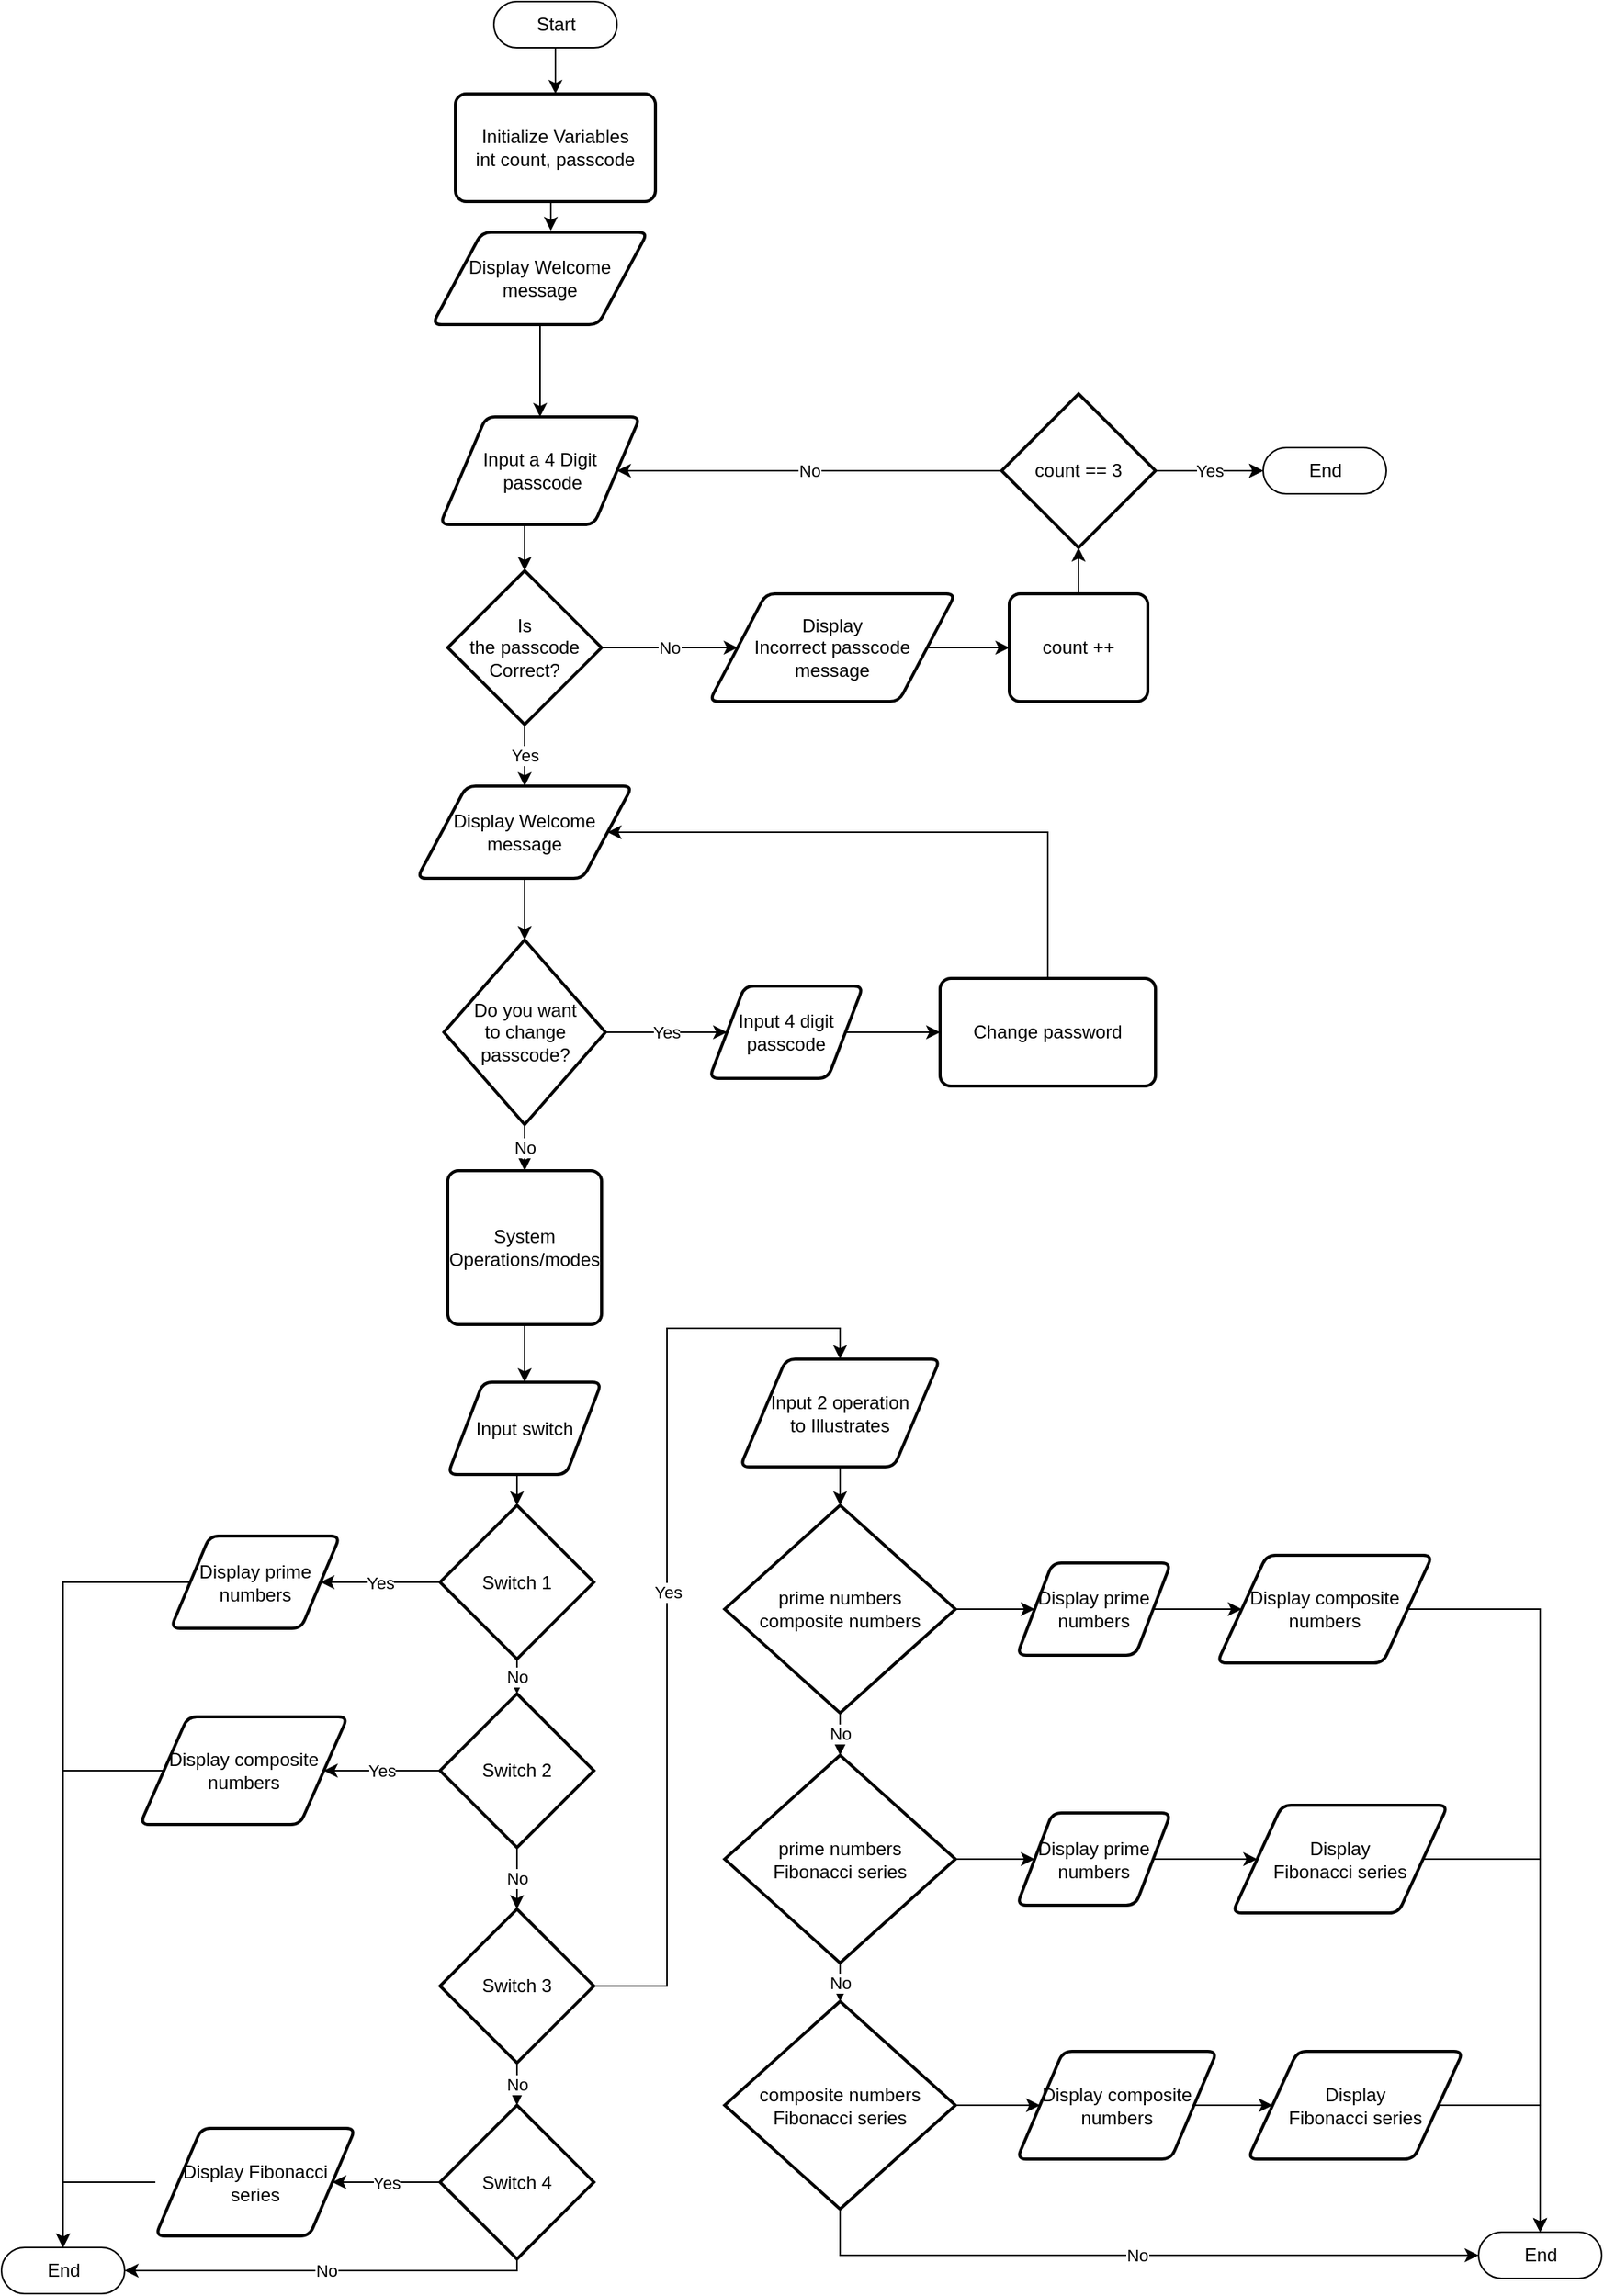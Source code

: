 <mxfile version="20.3.0" type="github">
  <diagram id="4Ga92RnJRYt7HZnnAIcU" name="Page-1">
    <mxGraphModel dx="827" dy="462" grid="1" gridSize="10" guides="1" tooltips="1" connect="1" arrows="1" fold="1" page="1" pageScale="1" pageWidth="1500" pageHeight="1500" math="0" shadow="0">
      <root>
        <mxCell id="0" />
        <mxCell id="1" parent="0" />
        <mxCell id="SqbSYqdVDFxBcxVoTpP4-38" style="edgeStyle=orthogonalEdgeStyle;rounded=0;orthogonalLoop=1;jettySize=auto;html=1;exitX=0.5;exitY=0.5;exitDx=0;exitDy=15;exitPerimeter=0;entryX=0.5;entryY=0;entryDx=0;entryDy=0;" parent="1" source="SqbSYqdVDFxBcxVoTpP4-1" target="SqbSYqdVDFxBcxVoTpP4-7" edge="1">
          <mxGeometry relative="1" as="geometry" />
        </mxCell>
        <mxCell id="SqbSYqdVDFxBcxVoTpP4-1" value="Start" style="html=1;dashed=0;whitespace=wrap;shape=mxgraph.dfd.start" parent="1" vertex="1">
          <mxGeometry x="340" y="5" width="80" height="30" as="geometry" />
        </mxCell>
        <mxCell id="SqbSYqdVDFxBcxVoTpP4-41" style="edgeStyle=orthogonalEdgeStyle;rounded=0;orthogonalLoop=1;jettySize=auto;html=1;exitX=0.5;exitY=1;exitDx=0;exitDy=0;entryX=0.5;entryY=0;entryDx=0;entryDy=0;entryPerimeter=0;" parent="1" source="SqbSYqdVDFxBcxVoTpP4-3" target="SqbSYqdVDFxBcxVoTpP4-5" edge="1">
          <mxGeometry relative="1" as="geometry" />
        </mxCell>
        <mxCell id="SqbSYqdVDFxBcxVoTpP4-3" value="Input a 4 Digit&lt;br&gt;&amp;nbsp;passcode&lt;br&gt;" style="shape=parallelogram;html=1;strokeWidth=2;perimeter=parallelogramPerimeter;whiteSpace=wrap;rounded=1;arcSize=12;size=0.23;" parent="1" vertex="1">
          <mxGeometry x="305" y="275" width="130" height="70" as="geometry" />
        </mxCell>
        <mxCell id="SqbSYqdVDFxBcxVoTpP4-42" value="No" style="edgeStyle=orthogonalEdgeStyle;rounded=0;orthogonalLoop=1;jettySize=auto;html=1;exitX=1;exitY=0.5;exitDx=0;exitDy=0;exitPerimeter=0;entryX=0;entryY=0.5;entryDx=0;entryDy=0;" parent="1" source="SqbSYqdVDFxBcxVoTpP4-5" target="SqbSYqdVDFxBcxVoTpP4-6" edge="1">
          <mxGeometry relative="1" as="geometry" />
        </mxCell>
        <mxCell id="SqbSYqdVDFxBcxVoTpP4-49" value="Yes" style="edgeStyle=orthogonalEdgeStyle;rounded=0;orthogonalLoop=1;jettySize=auto;html=1;" parent="1" source="SqbSYqdVDFxBcxVoTpP4-5" target="SqbSYqdVDFxBcxVoTpP4-11" edge="1">
          <mxGeometry relative="1" as="geometry" />
        </mxCell>
        <mxCell id="SqbSYqdVDFxBcxVoTpP4-5" value="Is &lt;br&gt;the passcode Correct?" style="strokeWidth=2;html=1;shape=mxgraph.flowchart.decision;whiteSpace=wrap;" parent="1" vertex="1">
          <mxGeometry x="310" y="375" width="100" height="100" as="geometry" />
        </mxCell>
        <mxCell id="z-3MmHYRw0dbq4V4pj8G-2" value="" style="edgeStyle=orthogonalEdgeStyle;rounded=0;orthogonalLoop=1;jettySize=auto;html=1;" parent="1" source="SqbSYqdVDFxBcxVoTpP4-6" target="z-3MmHYRw0dbq4V4pj8G-1" edge="1">
          <mxGeometry relative="1" as="geometry" />
        </mxCell>
        <mxCell id="SqbSYqdVDFxBcxVoTpP4-6" value="Display &lt;br&gt;Incorrect passcode &lt;br&gt;message" style="shape=parallelogram;html=1;strokeWidth=2;perimeter=parallelogramPerimeter;whiteSpace=wrap;rounded=1;arcSize=12;size=0.23;" parent="1" vertex="1">
          <mxGeometry x="480" y="390" width="160" height="70" as="geometry" />
        </mxCell>
        <mxCell id="SqbSYqdVDFxBcxVoTpP4-39" style="edgeStyle=orthogonalEdgeStyle;rounded=0;orthogonalLoop=1;jettySize=auto;html=1;exitX=0.5;exitY=1;exitDx=0;exitDy=0;entryX=0.55;entryY=-0.017;entryDx=0;entryDy=0;entryPerimeter=0;" parent="1" source="SqbSYqdVDFxBcxVoTpP4-7" target="SqbSYqdVDFxBcxVoTpP4-8" edge="1">
          <mxGeometry relative="1" as="geometry" />
        </mxCell>
        <mxCell id="SqbSYqdVDFxBcxVoTpP4-7" value="Initialize Variables&lt;br&gt;int count, passcode" style="rounded=1;whiteSpace=wrap;html=1;absoluteArcSize=1;arcSize=14;strokeWidth=2;" parent="1" vertex="1">
          <mxGeometry x="315" y="65" width="130" height="70" as="geometry" />
        </mxCell>
        <mxCell id="SqbSYqdVDFxBcxVoTpP4-40" style="edgeStyle=orthogonalEdgeStyle;rounded=0;orthogonalLoop=1;jettySize=auto;html=1;exitX=0.5;exitY=1;exitDx=0;exitDy=0;exitPerimeter=0;" parent="1" source="SqbSYqdVDFxBcxVoTpP4-8" target="SqbSYqdVDFxBcxVoTpP4-3" edge="1">
          <mxGeometry relative="1" as="geometry" />
        </mxCell>
        <mxCell id="SqbSYqdVDFxBcxVoTpP4-8" value="Display Welcome message" style="shape=parallelogram;html=1;strokeWidth=2;perimeter=parallelogramPerimeter;whiteSpace=wrap;rounded=1;arcSize=12;size=0.23;" parent="1" vertex="1">
          <mxGeometry x="300" y="155" width="140" height="60" as="geometry" />
        </mxCell>
        <mxCell id="SqbSYqdVDFxBcxVoTpP4-44" value="No" style="edgeStyle=orthogonalEdgeStyle;rounded=0;orthogonalLoop=1;jettySize=auto;html=1;exitX=0;exitY=0.5;exitDx=0;exitDy=0;exitPerimeter=0;entryX=1;entryY=0.5;entryDx=0;entryDy=0;" parent="1" source="SqbSYqdVDFxBcxVoTpP4-10" target="SqbSYqdVDFxBcxVoTpP4-3" edge="1">
          <mxGeometry relative="1" as="geometry" />
        </mxCell>
        <mxCell id="SqbSYqdVDFxBcxVoTpP4-46" value="" style="edgeStyle=orthogonalEdgeStyle;rounded=0;orthogonalLoop=1;jettySize=auto;html=1;" parent="1" source="SqbSYqdVDFxBcxVoTpP4-10" target="SqbSYqdVDFxBcxVoTpP4-45" edge="1">
          <mxGeometry relative="1" as="geometry" />
        </mxCell>
        <mxCell id="SqbSYqdVDFxBcxVoTpP4-47" value="Yes" style="edgeStyle=orthogonalEdgeStyle;rounded=0;orthogonalLoop=1;jettySize=auto;html=1;" parent="1" source="SqbSYqdVDFxBcxVoTpP4-10" target="SqbSYqdVDFxBcxVoTpP4-45" edge="1">
          <mxGeometry relative="1" as="geometry" />
        </mxCell>
        <mxCell id="SqbSYqdVDFxBcxVoTpP4-10" value="count == 3" style="strokeWidth=2;html=1;shape=mxgraph.flowchart.decision;whiteSpace=wrap;" parent="1" vertex="1">
          <mxGeometry x="670" y="260" width="100" height="100" as="geometry" />
        </mxCell>
        <mxCell id="SqbSYqdVDFxBcxVoTpP4-50" value="" style="edgeStyle=orthogonalEdgeStyle;rounded=0;orthogonalLoop=1;jettySize=auto;html=1;" parent="1" source="SqbSYqdVDFxBcxVoTpP4-11" target="SqbSYqdVDFxBcxVoTpP4-12" edge="1">
          <mxGeometry relative="1" as="geometry" />
        </mxCell>
        <mxCell id="SqbSYqdVDFxBcxVoTpP4-11" value="Display Welcome message" style="shape=parallelogram;html=1;strokeWidth=2;perimeter=parallelogramPerimeter;whiteSpace=wrap;rounded=1;arcSize=12;size=0.23;" parent="1" vertex="1">
          <mxGeometry x="290" y="515" width="140" height="60" as="geometry" />
        </mxCell>
        <mxCell id="SqbSYqdVDFxBcxVoTpP4-51" value="Yes" style="edgeStyle=orthogonalEdgeStyle;rounded=0;orthogonalLoop=1;jettySize=auto;html=1;" parent="1" source="SqbSYqdVDFxBcxVoTpP4-12" target="SqbSYqdVDFxBcxVoTpP4-36" edge="1">
          <mxGeometry relative="1" as="geometry" />
        </mxCell>
        <mxCell id="SqbSYqdVDFxBcxVoTpP4-52" value="No" style="edgeStyle=orthogonalEdgeStyle;rounded=0;orthogonalLoop=1;jettySize=auto;html=1;" parent="1" source="SqbSYqdVDFxBcxVoTpP4-12" target="SqbSYqdVDFxBcxVoTpP4-13" edge="1">
          <mxGeometry relative="1" as="geometry" />
        </mxCell>
        <mxCell id="SqbSYqdVDFxBcxVoTpP4-12" value="Do you want &lt;br&gt;to change passcode?" style="strokeWidth=2;html=1;shape=mxgraph.flowchart.decision;whiteSpace=wrap;" parent="1" vertex="1">
          <mxGeometry x="307.5" y="615" width="105" height="120" as="geometry" />
        </mxCell>
        <mxCell id="SqbSYqdVDFxBcxVoTpP4-55" value="" style="edgeStyle=orthogonalEdgeStyle;rounded=0;orthogonalLoop=1;jettySize=auto;html=1;" parent="1" source="SqbSYqdVDFxBcxVoTpP4-13" target="SqbSYqdVDFxBcxVoTpP4-22" edge="1">
          <mxGeometry relative="1" as="geometry" />
        </mxCell>
        <mxCell id="SqbSYqdVDFxBcxVoTpP4-13" value="System Operations/modes" style="rounded=1;whiteSpace=wrap;html=1;absoluteArcSize=1;arcSize=14;strokeWidth=2;" parent="1" vertex="1">
          <mxGeometry x="310" y="765" width="100" height="100" as="geometry" />
        </mxCell>
        <mxCell id="SqbSYqdVDFxBcxVoTpP4-57" value="No" style="edgeStyle=orthogonalEdgeStyle;rounded=0;orthogonalLoop=1;jettySize=auto;html=1;exitX=0.5;exitY=1;exitDx=0;exitDy=0;exitPerimeter=0;entryX=0.5;entryY=0;entryDx=0;entryDy=0;entryPerimeter=0;" parent="1" source="SqbSYqdVDFxBcxVoTpP4-14" target="SqbSYqdVDFxBcxVoTpP4-15" edge="1">
          <mxGeometry relative="1" as="geometry" />
        </mxCell>
        <mxCell id="SqbSYqdVDFxBcxVoTpP4-60" value="Yes" style="edgeStyle=orthogonalEdgeStyle;rounded=0;orthogonalLoop=1;jettySize=auto;html=1;" parent="1" source="SqbSYqdVDFxBcxVoTpP4-14" target="SqbSYqdVDFxBcxVoTpP4-19" edge="1">
          <mxGeometry relative="1" as="geometry" />
        </mxCell>
        <mxCell id="SqbSYqdVDFxBcxVoTpP4-14" value="Switch 1" style="strokeWidth=2;html=1;shape=mxgraph.flowchart.decision;whiteSpace=wrap;" parent="1" vertex="1">
          <mxGeometry x="305" y="982.5" width="100" height="100" as="geometry" />
        </mxCell>
        <mxCell id="SqbSYqdVDFxBcxVoTpP4-58" value="No" style="edgeStyle=orthogonalEdgeStyle;rounded=0;orthogonalLoop=1;jettySize=auto;html=1;exitX=0.5;exitY=1;exitDx=0;exitDy=0;exitPerimeter=0;entryX=0.5;entryY=0;entryDx=0;entryDy=0;entryPerimeter=0;" parent="1" source="SqbSYqdVDFxBcxVoTpP4-15" target="SqbSYqdVDFxBcxVoTpP4-16" edge="1">
          <mxGeometry relative="1" as="geometry">
            <mxPoint x="355" y="1235" as="targetPoint" />
          </mxGeometry>
        </mxCell>
        <mxCell id="SqbSYqdVDFxBcxVoTpP4-61" value="Yes" style="edgeStyle=orthogonalEdgeStyle;rounded=0;orthogonalLoop=1;jettySize=auto;html=1;" parent="1" source="SqbSYqdVDFxBcxVoTpP4-15" target="SqbSYqdVDFxBcxVoTpP4-20" edge="1">
          <mxGeometry relative="1" as="geometry" />
        </mxCell>
        <mxCell id="SqbSYqdVDFxBcxVoTpP4-15" value="Switch 2" style="strokeWidth=2;html=1;shape=mxgraph.flowchart.decision;whiteSpace=wrap;" parent="1" vertex="1">
          <mxGeometry x="305" y="1105" width="100" height="100" as="geometry" />
        </mxCell>
        <mxCell id="SqbSYqdVDFxBcxVoTpP4-59" value="No" style="edgeStyle=orthogonalEdgeStyle;rounded=0;orthogonalLoop=1;jettySize=auto;html=1;exitX=0.5;exitY=1;exitDx=0;exitDy=0;exitPerimeter=0;entryX=0.5;entryY=0;entryDx=0;entryDy=0;entryPerimeter=0;" parent="1" source="SqbSYqdVDFxBcxVoTpP4-16" target="SqbSYqdVDFxBcxVoTpP4-17" edge="1">
          <mxGeometry relative="1" as="geometry" />
        </mxCell>
        <mxCell id="SqbSYqdVDFxBcxVoTpP4-63" value="Yes" style="edgeStyle=orthogonalEdgeStyle;rounded=0;orthogonalLoop=1;jettySize=auto;html=1;exitX=1;exitY=0.5;exitDx=0;exitDy=0;exitPerimeter=0;entryX=0.5;entryY=0;entryDx=0;entryDy=0;" parent="1" source="SqbSYqdVDFxBcxVoTpP4-16" target="SqbSYqdVDFxBcxVoTpP4-26" edge="1">
          <mxGeometry relative="1" as="geometry" />
        </mxCell>
        <mxCell id="SqbSYqdVDFxBcxVoTpP4-16" value="Switch 3" style="strokeWidth=2;html=1;shape=mxgraph.flowchart.decision;whiteSpace=wrap;" parent="1" vertex="1">
          <mxGeometry x="305" y="1245" width="100" height="100" as="geometry" />
        </mxCell>
        <mxCell id="SqbSYqdVDFxBcxVoTpP4-62" value="Yes" style="edgeStyle=orthogonalEdgeStyle;rounded=0;orthogonalLoop=1;jettySize=auto;html=1;" parent="1" source="SqbSYqdVDFxBcxVoTpP4-17" target="SqbSYqdVDFxBcxVoTpP4-21" edge="1">
          <mxGeometry relative="1" as="geometry" />
        </mxCell>
        <mxCell id="SqbSYqdVDFxBcxVoTpP4-92" value="No" style="edgeStyle=orthogonalEdgeStyle;rounded=0;orthogonalLoop=1;jettySize=auto;html=1;exitX=0.5;exitY=1;exitDx=0;exitDy=0;exitPerimeter=0;entryX=1;entryY=0.5;entryDx=0;entryDy=0;entryPerimeter=0;" parent="1" source="SqbSYqdVDFxBcxVoTpP4-17" target="SqbSYqdVDFxBcxVoTpP4-86" edge="1">
          <mxGeometry relative="1" as="geometry">
            <mxPoint x="470" y="1457.5" as="targetPoint" />
            <Array as="points">
              <mxPoint x="355" y="1480" />
            </Array>
          </mxGeometry>
        </mxCell>
        <mxCell id="SqbSYqdVDFxBcxVoTpP4-17" value="Switch 4" style="strokeWidth=2;html=1;shape=mxgraph.flowchart.decision;whiteSpace=wrap;" parent="1" vertex="1">
          <mxGeometry x="305" y="1372.5" width="100" height="100" as="geometry" />
        </mxCell>
        <mxCell id="SqbSYqdVDFxBcxVoTpP4-89" value="" style="edgeStyle=orthogonalEdgeStyle;rounded=0;orthogonalLoop=1;jettySize=auto;html=1;entryX=0.5;entryY=0.5;entryDx=0;entryDy=-15;entryPerimeter=0;" parent="1" source="SqbSYqdVDFxBcxVoTpP4-19" target="SqbSYqdVDFxBcxVoTpP4-86" edge="1">
          <mxGeometry relative="1" as="geometry">
            <mxPoint x="100" y="1032.5" as="targetPoint" />
          </mxGeometry>
        </mxCell>
        <mxCell id="SqbSYqdVDFxBcxVoTpP4-19" value="Display prime numbers" style="shape=parallelogram;html=1;strokeWidth=2;perimeter=parallelogramPerimeter;whiteSpace=wrap;rounded=1;arcSize=12;size=0.23;" parent="1" vertex="1">
          <mxGeometry x="130" y="1002.5" width="110" height="60" as="geometry" />
        </mxCell>
        <mxCell id="SqbSYqdVDFxBcxVoTpP4-87" value="" style="edgeStyle=orthogonalEdgeStyle;rounded=0;orthogonalLoop=1;jettySize=auto;html=1;entryX=0.5;entryY=0.5;entryDx=0;entryDy=-15;entryPerimeter=0;" parent="1" source="SqbSYqdVDFxBcxVoTpP4-20" target="SqbSYqdVDFxBcxVoTpP4-86" edge="1">
          <mxGeometry relative="1" as="geometry">
            <mxPoint x="100" y="1155" as="targetPoint" />
          </mxGeometry>
        </mxCell>
        <mxCell id="SqbSYqdVDFxBcxVoTpP4-20" value="Display composite numbers" style="shape=parallelogram;html=1;strokeWidth=2;perimeter=parallelogramPerimeter;whiteSpace=wrap;rounded=1;arcSize=12;size=0.23;" parent="1" vertex="1">
          <mxGeometry x="110" y="1120" width="135" height="70" as="geometry" />
        </mxCell>
        <mxCell id="SqbSYqdVDFxBcxVoTpP4-94" style="edgeStyle=orthogonalEdgeStyle;rounded=0;orthogonalLoop=1;jettySize=auto;html=1;exitX=0;exitY=0.5;exitDx=0;exitDy=0;exitPerimeter=0;entryX=0.5;entryY=0.5;entryDx=0;entryDy=-15;entryPerimeter=0;" parent="1" source="SqbSYqdVDFxBcxVoTpP4-21" target="SqbSYqdVDFxBcxVoTpP4-86" edge="1">
          <mxGeometry relative="1" as="geometry" />
        </mxCell>
        <mxCell id="SqbSYqdVDFxBcxVoTpP4-21" value="Display Fibonacci series" style="shape=parallelogram;html=1;strokeWidth=2;perimeter=parallelogramPerimeter;whiteSpace=wrap;rounded=1;arcSize=12;size=0.23;" parent="1" vertex="1">
          <mxGeometry x="120" y="1387.5" width="130" height="70" as="geometry" />
        </mxCell>
        <mxCell id="SqbSYqdVDFxBcxVoTpP4-56" style="edgeStyle=orthogonalEdgeStyle;rounded=0;orthogonalLoop=1;jettySize=auto;html=1;exitX=0.5;exitY=1;exitDx=0;exitDy=0;entryX=0.5;entryY=0;entryDx=0;entryDy=0;entryPerimeter=0;" parent="1" source="SqbSYqdVDFxBcxVoTpP4-22" target="SqbSYqdVDFxBcxVoTpP4-14" edge="1">
          <mxGeometry relative="1" as="geometry" />
        </mxCell>
        <mxCell id="SqbSYqdVDFxBcxVoTpP4-22" value="Input switch" style="shape=parallelogram;html=1;strokeWidth=2;perimeter=parallelogramPerimeter;whiteSpace=wrap;rounded=1;arcSize=12;size=0.23;" parent="1" vertex="1">
          <mxGeometry x="310" y="902.5" width="100" height="60" as="geometry" />
        </mxCell>
        <mxCell id="SqbSYqdVDFxBcxVoTpP4-64" value="" style="edgeStyle=orthogonalEdgeStyle;rounded=0;orthogonalLoop=1;jettySize=auto;html=1;" parent="1" source="SqbSYqdVDFxBcxVoTpP4-26" target="SqbSYqdVDFxBcxVoTpP4-27" edge="1">
          <mxGeometry relative="1" as="geometry" />
        </mxCell>
        <mxCell id="SqbSYqdVDFxBcxVoTpP4-26" value="Input 2 operation&lt;br&gt;to Illustrates" style="shape=parallelogram;html=1;strokeWidth=2;perimeter=parallelogramPerimeter;whiteSpace=wrap;rounded=1;arcSize=12;size=0.23;" parent="1" vertex="1">
          <mxGeometry x="500" y="887.5" width="130" height="70" as="geometry" />
        </mxCell>
        <mxCell id="SqbSYqdVDFxBcxVoTpP4-65" value="No" style="edgeStyle=orthogonalEdgeStyle;rounded=0;orthogonalLoop=1;jettySize=auto;html=1;" parent="1" source="SqbSYqdVDFxBcxVoTpP4-27" target="SqbSYqdVDFxBcxVoTpP4-28" edge="1">
          <mxGeometry relative="1" as="geometry" />
        </mxCell>
        <mxCell id="SqbSYqdVDFxBcxVoTpP4-68" value="" style="edgeStyle=orthogonalEdgeStyle;rounded=0;orthogonalLoop=1;jettySize=auto;html=1;" parent="1" source="SqbSYqdVDFxBcxVoTpP4-27" target="SqbSYqdVDFxBcxVoTpP4-30" edge="1">
          <mxGeometry relative="1" as="geometry" />
        </mxCell>
        <mxCell id="SqbSYqdVDFxBcxVoTpP4-27" value="prime numbers&lt;br&gt;composite numbers" style="strokeWidth=2;html=1;shape=mxgraph.flowchart.decision;whiteSpace=wrap;" parent="1" vertex="1">
          <mxGeometry x="490" y="982.5" width="150" height="135" as="geometry" />
        </mxCell>
        <mxCell id="SqbSYqdVDFxBcxVoTpP4-66" value="No" style="edgeStyle=orthogonalEdgeStyle;rounded=0;orthogonalLoop=1;jettySize=auto;html=1;" parent="1" source="SqbSYqdVDFxBcxVoTpP4-28" target="SqbSYqdVDFxBcxVoTpP4-29" edge="1">
          <mxGeometry relative="1" as="geometry" />
        </mxCell>
        <mxCell id="SqbSYqdVDFxBcxVoTpP4-70" value="" style="edgeStyle=orthogonalEdgeStyle;rounded=0;orthogonalLoop=1;jettySize=auto;html=1;" parent="1" source="SqbSYqdVDFxBcxVoTpP4-28" target="SqbSYqdVDFxBcxVoTpP4-32" edge="1">
          <mxGeometry relative="1" as="geometry" />
        </mxCell>
        <mxCell id="SqbSYqdVDFxBcxVoTpP4-28" value="prime numbers&lt;br&gt;Fibonacci series" style="strokeWidth=2;html=1;shape=mxgraph.flowchart.decision;whiteSpace=wrap;" parent="1" vertex="1">
          <mxGeometry x="490" y="1145" width="150" height="135" as="geometry" />
        </mxCell>
        <mxCell id="SqbSYqdVDFxBcxVoTpP4-73" value="" style="edgeStyle=orthogonalEdgeStyle;rounded=0;orthogonalLoop=1;jettySize=auto;html=1;" parent="1" source="SqbSYqdVDFxBcxVoTpP4-29" target="SqbSYqdVDFxBcxVoTpP4-34" edge="1">
          <mxGeometry relative="1" as="geometry" />
        </mxCell>
        <mxCell id="SqbSYqdVDFxBcxVoTpP4-78" value="No" style="edgeStyle=orthogonalEdgeStyle;rounded=0;orthogonalLoop=1;jettySize=auto;html=1;exitX=0.5;exitY=1;exitDx=0;exitDy=0;exitPerimeter=0;entryX=0;entryY=0.5;entryDx=0;entryDy=0;entryPerimeter=0;" parent="1" source="SqbSYqdVDFxBcxVoTpP4-29" target="SqbSYqdVDFxBcxVoTpP4-77" edge="1">
          <mxGeometry relative="1" as="geometry" />
        </mxCell>
        <mxCell id="SqbSYqdVDFxBcxVoTpP4-29" value="composite numbers&lt;br&gt;Fibonacci series" style="strokeWidth=2;html=1;shape=mxgraph.flowchart.decision;whiteSpace=wrap;" parent="1" vertex="1">
          <mxGeometry x="490" y="1305" width="150" height="135" as="geometry" />
        </mxCell>
        <mxCell id="SqbSYqdVDFxBcxVoTpP4-69" value="" style="edgeStyle=orthogonalEdgeStyle;rounded=0;orthogonalLoop=1;jettySize=auto;html=1;" parent="1" source="SqbSYqdVDFxBcxVoTpP4-30" target="SqbSYqdVDFxBcxVoTpP4-31" edge="1">
          <mxGeometry relative="1" as="geometry" />
        </mxCell>
        <mxCell id="SqbSYqdVDFxBcxVoTpP4-30" value="Display prime numbers" style="shape=parallelogram;html=1;strokeWidth=2;perimeter=parallelogramPerimeter;whiteSpace=wrap;rounded=1;arcSize=12;size=0.23;" parent="1" vertex="1">
          <mxGeometry x="680" y="1020" width="100" height="60" as="geometry" />
        </mxCell>
        <mxCell id="SqbSYqdVDFxBcxVoTpP4-81" style="edgeStyle=orthogonalEdgeStyle;rounded=0;orthogonalLoop=1;jettySize=auto;html=1;exitX=1;exitY=0.5;exitDx=0;exitDy=0;entryX=0.5;entryY=0.5;entryDx=0;entryDy=-15;entryPerimeter=0;" parent="1" source="SqbSYqdVDFxBcxVoTpP4-31" target="SqbSYqdVDFxBcxVoTpP4-77" edge="1">
          <mxGeometry relative="1" as="geometry">
            <mxPoint x="1020" y="1357.5" as="targetPoint" />
          </mxGeometry>
        </mxCell>
        <mxCell id="SqbSYqdVDFxBcxVoTpP4-31" value="Display composite numbers" style="shape=parallelogram;html=1;strokeWidth=2;perimeter=parallelogramPerimeter;whiteSpace=wrap;rounded=1;arcSize=12;size=0.23;" parent="1" vertex="1">
          <mxGeometry x="810" y="1015" width="140" height="70" as="geometry" />
        </mxCell>
        <mxCell id="SqbSYqdVDFxBcxVoTpP4-72" value="" style="edgeStyle=orthogonalEdgeStyle;rounded=0;orthogonalLoop=1;jettySize=auto;html=1;" parent="1" source="SqbSYqdVDFxBcxVoTpP4-32" target="SqbSYqdVDFxBcxVoTpP4-33" edge="1">
          <mxGeometry relative="1" as="geometry" />
        </mxCell>
        <mxCell id="SqbSYqdVDFxBcxVoTpP4-32" value="Display prime numbers" style="shape=parallelogram;html=1;strokeWidth=2;perimeter=parallelogramPerimeter;whiteSpace=wrap;rounded=1;arcSize=12;size=0.23;" parent="1" vertex="1">
          <mxGeometry x="680" y="1182.5" width="100" height="60" as="geometry" />
        </mxCell>
        <mxCell id="SqbSYqdVDFxBcxVoTpP4-80" style="edgeStyle=orthogonalEdgeStyle;rounded=0;orthogonalLoop=1;jettySize=auto;html=1;exitX=1;exitY=0.5;exitDx=0;exitDy=0;entryX=0.5;entryY=0.5;entryDx=0;entryDy=-15;entryPerimeter=0;" parent="1" source="SqbSYqdVDFxBcxVoTpP4-33" target="SqbSYqdVDFxBcxVoTpP4-77" edge="1">
          <mxGeometry relative="1" as="geometry">
            <mxPoint x="1020" y="1357.5" as="targetPoint" />
            <Array as="points">
              <mxPoint x="1020" y="1213" />
            </Array>
          </mxGeometry>
        </mxCell>
        <mxCell id="SqbSYqdVDFxBcxVoTpP4-33" value="Display &lt;br&gt;Fibonacci series" style="shape=parallelogram;html=1;strokeWidth=2;perimeter=parallelogramPerimeter;whiteSpace=wrap;rounded=1;arcSize=12;size=0.23;" parent="1" vertex="1">
          <mxGeometry x="820" y="1177.5" width="140" height="70" as="geometry" />
        </mxCell>
        <mxCell id="SqbSYqdVDFxBcxVoTpP4-74" value="" style="edgeStyle=orthogonalEdgeStyle;rounded=0;orthogonalLoop=1;jettySize=auto;html=1;" parent="1" source="SqbSYqdVDFxBcxVoTpP4-34" target="SqbSYqdVDFxBcxVoTpP4-35" edge="1">
          <mxGeometry relative="1" as="geometry" />
        </mxCell>
        <mxCell id="SqbSYqdVDFxBcxVoTpP4-34" value="Display composite numbers" style="shape=parallelogram;html=1;strokeWidth=2;perimeter=parallelogramPerimeter;whiteSpace=wrap;rounded=1;arcSize=12;size=0.23;" parent="1" vertex="1">
          <mxGeometry x="680" y="1337.5" width="130" height="70" as="geometry" />
        </mxCell>
        <mxCell id="SqbSYqdVDFxBcxVoTpP4-95" style="edgeStyle=orthogonalEdgeStyle;rounded=0;orthogonalLoop=1;jettySize=auto;html=1;exitX=1;exitY=0.5;exitDx=0;exitDy=0;entryX=0.5;entryY=0.5;entryDx=0;entryDy=-15;entryPerimeter=0;" parent="1" source="SqbSYqdVDFxBcxVoTpP4-35" target="SqbSYqdVDFxBcxVoTpP4-77" edge="1">
          <mxGeometry relative="1" as="geometry" />
        </mxCell>
        <mxCell id="SqbSYqdVDFxBcxVoTpP4-35" value="Display &lt;br&gt;Fibonacci series" style="shape=parallelogram;html=1;strokeWidth=2;perimeter=parallelogramPerimeter;whiteSpace=wrap;rounded=1;arcSize=12;size=0.23;" parent="1" vertex="1">
          <mxGeometry x="830" y="1337.5" width="140" height="70" as="geometry" />
        </mxCell>
        <mxCell id="SqbSYqdVDFxBcxVoTpP4-53" value="" style="edgeStyle=orthogonalEdgeStyle;rounded=0;orthogonalLoop=1;jettySize=auto;html=1;" parent="1" source="SqbSYqdVDFxBcxVoTpP4-36" target="SqbSYqdVDFxBcxVoTpP4-37" edge="1">
          <mxGeometry relative="1" as="geometry" />
        </mxCell>
        <mxCell id="SqbSYqdVDFxBcxVoTpP4-36" value="Input 4 digit passcode" style="shape=parallelogram;html=1;strokeWidth=2;perimeter=parallelogramPerimeter;whiteSpace=wrap;rounded=1;arcSize=12;size=0.23;" parent="1" vertex="1">
          <mxGeometry x="480" y="645" width="100" height="60" as="geometry" />
        </mxCell>
        <mxCell id="xqisPVWcJ2me-jjdgw0o-1" style="edgeStyle=orthogonalEdgeStyle;rounded=0;orthogonalLoop=1;jettySize=auto;html=1;exitX=0.5;exitY=0;exitDx=0;exitDy=0;entryX=1;entryY=0.5;entryDx=0;entryDy=0;" edge="1" parent="1" source="SqbSYqdVDFxBcxVoTpP4-37" target="SqbSYqdVDFxBcxVoTpP4-11">
          <mxGeometry relative="1" as="geometry">
            <mxPoint x="540" y="530" as="targetPoint" />
            <Array as="points">
              <mxPoint x="700" y="545" />
            </Array>
          </mxGeometry>
        </mxCell>
        <mxCell id="SqbSYqdVDFxBcxVoTpP4-37" value="Change password" style="rounded=1;whiteSpace=wrap;html=1;absoluteArcSize=1;arcSize=14;strokeWidth=2;" parent="1" vertex="1">
          <mxGeometry x="630" y="640" width="140" height="70" as="geometry" />
        </mxCell>
        <mxCell id="SqbSYqdVDFxBcxVoTpP4-45" value="End" style="html=1;dashed=0;whitespace=wrap;shape=mxgraph.dfd.start" parent="1" vertex="1">
          <mxGeometry x="840" y="295" width="80" height="30" as="geometry" />
        </mxCell>
        <mxCell id="SqbSYqdVDFxBcxVoTpP4-77" value="End" style="html=1;dashed=0;whitespace=wrap;shape=mxgraph.dfd.start" parent="1" vertex="1">
          <mxGeometry x="980" y="1455" width="80" height="30" as="geometry" />
        </mxCell>
        <mxCell id="SqbSYqdVDFxBcxVoTpP4-86" value="End" style="html=1;dashed=0;whitespace=wrap;shape=mxgraph.dfd.start" parent="1" vertex="1">
          <mxGeometry x="20" y="1465" width="80" height="30" as="geometry" />
        </mxCell>
        <mxCell id="z-3MmHYRw0dbq4V4pj8G-3" value="" style="edgeStyle=orthogonalEdgeStyle;rounded=0;orthogonalLoop=1;jettySize=auto;html=1;" parent="1" source="z-3MmHYRw0dbq4V4pj8G-1" target="SqbSYqdVDFxBcxVoTpP4-10" edge="1">
          <mxGeometry relative="1" as="geometry" />
        </mxCell>
        <mxCell id="z-3MmHYRw0dbq4V4pj8G-1" value="count ++" style="rounded=1;whiteSpace=wrap;html=1;absoluteArcSize=1;arcSize=14;strokeWidth=2;" parent="1" vertex="1">
          <mxGeometry x="675" y="390" width="90" height="70" as="geometry" />
        </mxCell>
      </root>
    </mxGraphModel>
  </diagram>
</mxfile>
